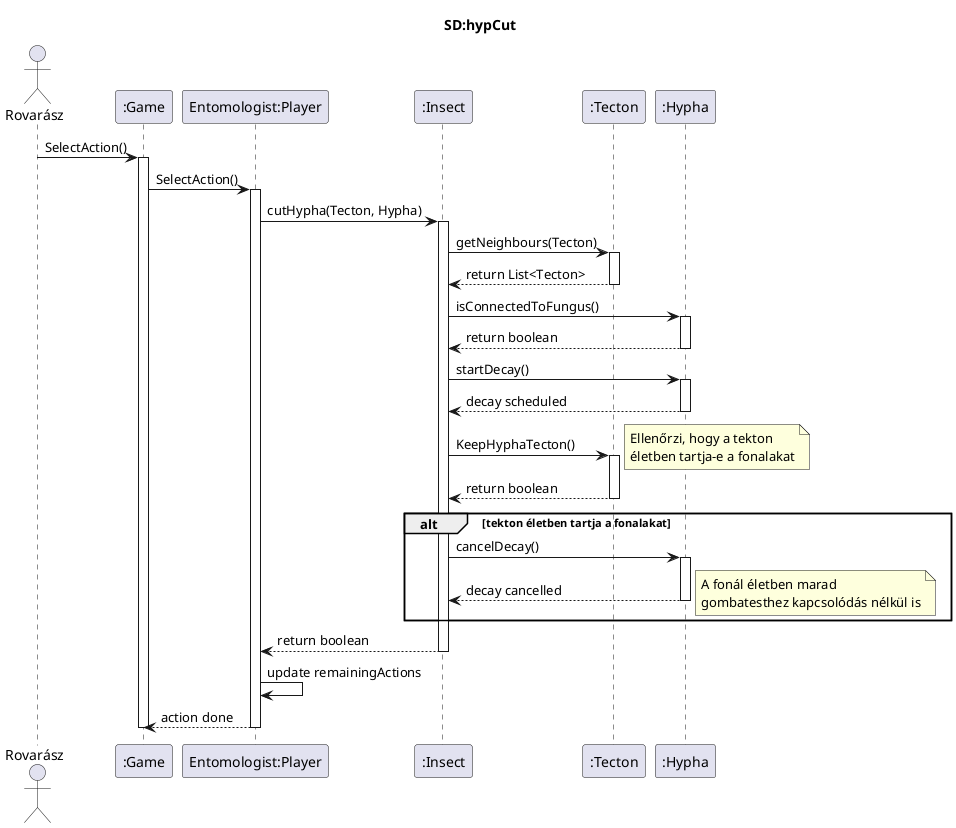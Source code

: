 @startuml SD_hypCut
title SD:hypCut

actor Rovarász
participant ":Game" as Game
participant "Entomologist:Player" as Player
participant ":Insect" as Insect
participant ":Tecton" as Tecton
participant ":Hypha" as Hypha

Rovarász -> Game: SelectAction()
activate Game

Game -> Player: SelectAction()
activate Player

Player -> Insect: cutHypha(Tecton, Hypha)
activate Insect

Insect -> Tecton: getNeighbours(Tecton)
activate Tecton

Tecton --> Insect: return List<Tecton>
deactivate Tecton

Insect -> Hypha: isConnectedToFungus()
activate Hypha

Hypha --> Insect: return boolean
deactivate Hypha

Insect -> Hypha: startDecay()
activate Hypha

Hypha --> Insect: decay scheduled
deactivate Hypha

Insect -> Tecton: KeepHyphaTecton()
activate Tecton
note right: Ellenőrzi, hogy a tekton\néletben tartja-e a fonalakat
Tecton --> Insect: return boolean
deactivate Tecton

alt tekton életben tartja a fonalakat
    Insect -> Hypha: cancelDecay()
    activate Hypha
    Hypha --> Insect: decay cancelled
    deactivate Hypha
    note right: A fonál életben marad\ngombatesthez kapcsolódás nélkül is
end

Insect --> Player: return boolean
deactivate Insect

Player -> Player: update remainingActions

Player --> Game: action done
deactivate Player
deactivate Game
@enduml
